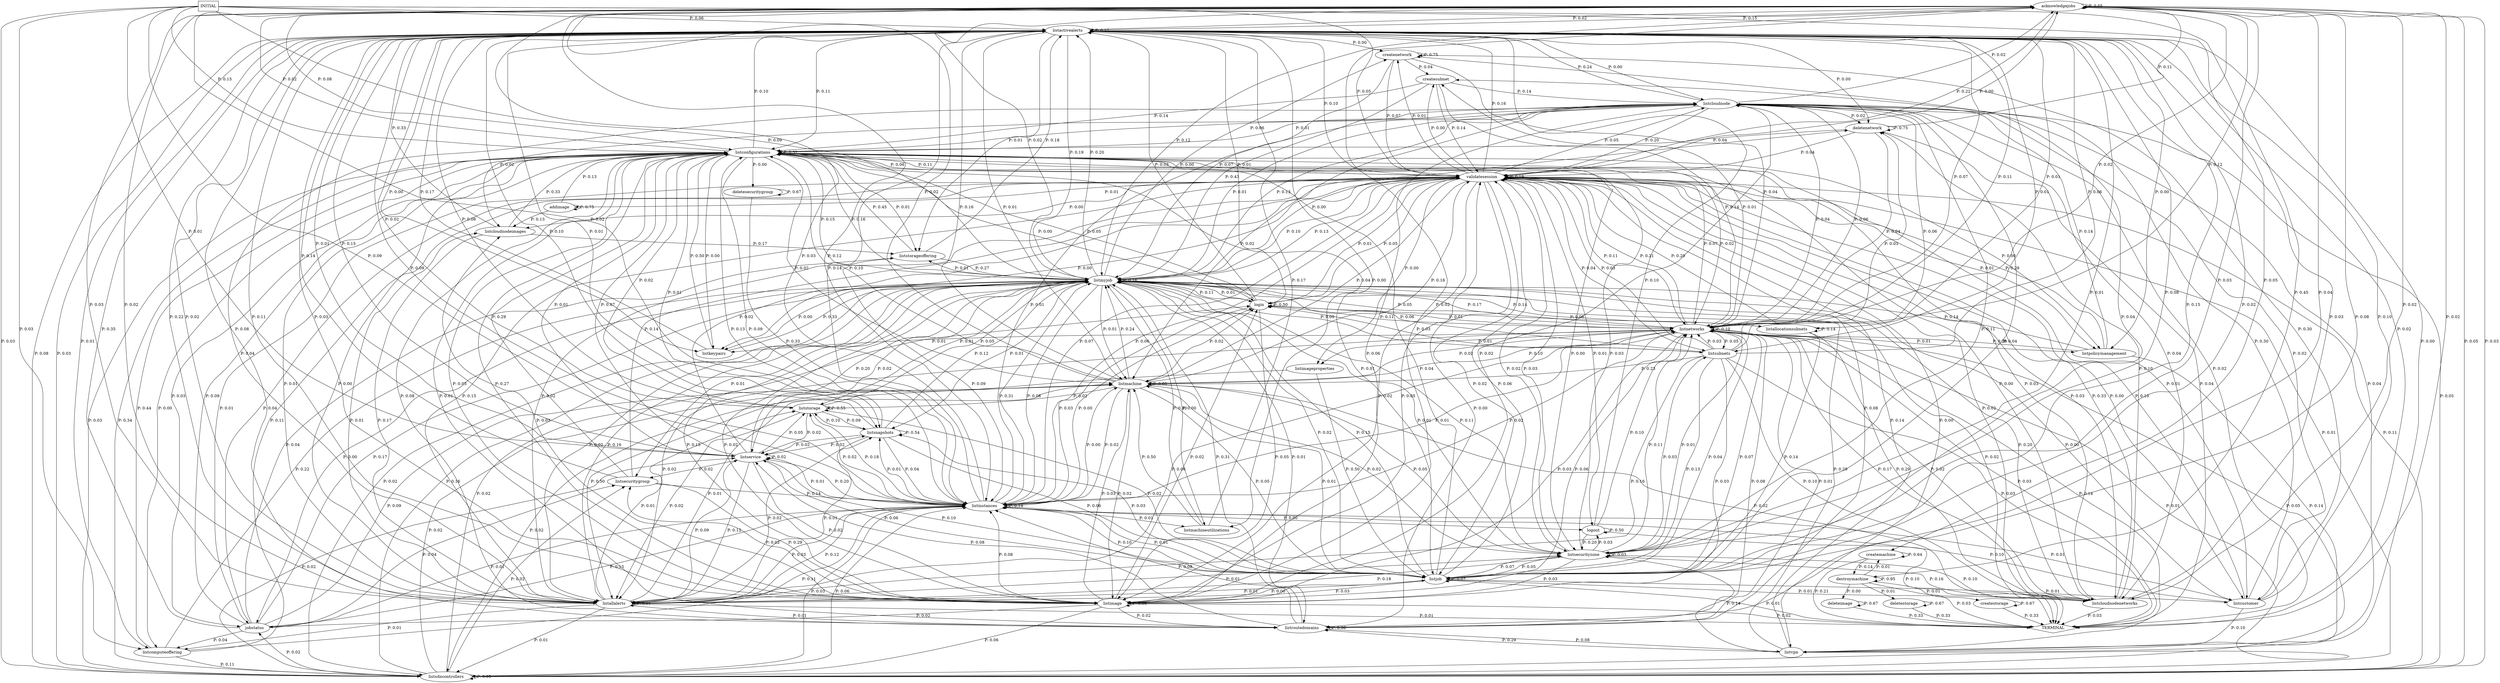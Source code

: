 digraph G {
  0 [label="acknowledgejobs"];
  1 [label="addimage"];
  2 [label="createmachine"];
  3 [label="createnetwork"];
  4 [label="createstorage"];
  5 [label="createsubnet"];
  6 [label="deleteimage"];
  7 [label="deletenetwork"];
  8 [label="deletesecuritygroup"];
  9 [label="deletestorage"];
  10 [label="destroymachine"];
  11 [label="jobstatus"];
  12 [label="listactivealerts"];
  13 [label="listallalerts"];
  14 [label="listallocationsubnets"];
  15 [label="listcloudnode"];
  16 [label="listcloudnodeimages"];
  17 [label="listcloudnodenetworks"];
  18 [label="listcomputeoffering"];
  19 [label="listconfigurations"];
  20 [label="listcustomer"];
  21 [label="listimage"];
  22 [label="listimageproperties"];
  23 [label="listinstances"];
  24 [label="listjob"];
  25 [label="listkeypairs"];
  26 [label="listmachine"];
  27 [label="listmachineutilizations"];
  28 [label="listmyjob"];
  29 [label="listnetworks"];
  30 [label="listpolicymanagement"];
  31 [label="listroutedomains"];
  32 [label="listsdncontrollers"];
  33 [label="listsecuritygroup"];
  34 [label="listsecurityzone"];
  35 [label="listservice"];
  36 [label="listsnapshots"];
  37 [label="liststorage"];
  38 [label="liststorageoffering"];
  39 [label="listsubnets"];
  40 [label="listvpn"];
  41 [label="login"];
  42 [label="logout"];
  43 [label="validatesession"];
  44 [label="TERMINAL",shape=diamond];
  45 [label="INITIAL",shape=box];
0->0 [label="P: 0.05"];
0->12 [label="P: 0.15"];
0->13 [label="P: 0.02"];
0->17 [label="P: 0.02"];
0->19 [label="P: 0.08"];
0->23 [label="P: 0.12"];
0->28 [label="P: 0.12"];
0->29 [label="P: 0.12"];
0->32 [label="P: 0.05"];
0->34 [label="P: 0.03"];
0->43 [label="P: 0.22"];
0->44 [label="P: 0.02"];
1->1 [label="P: 0.75"];
1->16 [label="P: 0.13"];
1->19 [label="P: 0.13"];
2->2 [label="P: 0.64"];
2->10 [label="P: 0.14"];
2->44 [label="P: 0.21"];
3->3 [label="P: 0.75"];
3->5 [label="P: 0.04"];
3->24 [label="P: 0.04"];
3->28 [label="P: 0.07"];
3->29 [label="P: 0.04"];
3->43 [label="P: 0.07"];
4->4 [label="P: 0.67"];
4->44 [label="P: 0.33"];
5->15 [label="P: 0.14"];
5->19 [label="P: 0.14"];
5->28 [label="P: 0.43"];
5->29 [label="P: 0.14"];
5->43 [label="P: 0.14"];
6->6 [label="P: 0.67"];
6->44 [label="P: 0.33"];
7->0 [label="P: 0.11"];
7->7 [label="P: 0.75"];
7->19 [label="P: 0.04"];
7->29 [label="P: 0.04"];
7->43 [label="P: 0.04"];
7->44 [label="P: 0.04"];
8->8 [label="P: 0.67"];
8->23 [label="P: 0.33"];
9->9 [label="P: 0.67"];
9->44 [label="P: 0.33"];
10->2 [label="P: 0.01"];
10->4 [label="P: 0.01"];
10->6 [label="P: 0.00"];
10->9 [label="P: 0.01"];
10->10 [label="P: 0.95"];
10->44 [label="P: 0.03"];
11->12 [label="P: 0.35"];
11->18 [label="P: 0.04"];
11->19 [label="P: 0.09"];
11->23 [label="P: 0.13"];
11->26 [label="P: 0.09"];
11->28 [label="P: 0.17"];
11->33 [label="P: 0.04"];
11->38 [label="P: 0.04"];
11->43 [label="P: 0.04"];
12->0 [label="P: 0.02"];
12->3 [label="P: 0.00"];
12->7 [label="P: 0.00"];
12->12 [label="P: 0.17"];
12->13 [label="P: 0.02"];
12->14 [label="P: 0.01"];
12->15 [label="P: 0.00"];
12->18 [label="P: 0.01"];
12->19 [label="P: 0.11"];
12->21 [label="P: 0.03"];
12->23 [label="P: 0.09"];
12->24 [label="P: 0.02"];
12->25 [label="P: 0.00"];
12->26 [label="P: 0.01"];
12->27 [label="P: 0.00"];
12->28 [label="P: 0.19"];
12->29 [label="P: 0.07"];
12->30 [label="P: 0.00"];
12->32 [label="P: 0.03"];
12->34 [label="P: 0.01"];
12->35 [label="P: 0.01"];
12->36 [label="P: 0.01"];
12->37 [label="P: 0.02"];
12->38 [label="P: 0.01"];
12->39 [label="P: 0.01"];
12->40 [label="P: 0.00"];
12->41 [label="P: 0.01"];
12->43 [label="P: 0.10"];
12->44 [label="P: 0.02"];
13->0 [label="P: 0.03"];
13->12 [label="P: 0.22"];
13->13 [label="P: 0.01"];
13->16 [label="P: 0.01"];
13->18 [label="P: 0.01"];
13->19 [label="P: 0.01"];
13->23 [label="P: 0.12"];
13->24 [label="P: 0.01"];
13->26 [label="P: 0.01"];
13->28 [label="P: 0.16"];
13->29 [label="P: 0.06"];
13->31 [label="P: 0.01"];
13->32 [label="P: 0.01"];
13->34 [label="P: 0.01"];
13->35 [label="P: 0.09"];
13->36 [label="P: 0.01"];
13->37 [label="P: 0.01"];
13->43 [label="P: 0.15"];
13->44 [label="P: 0.01"];
14->14 [label="P: 0.14"];
14->17 [label="P: 0.29"];
14->24 [label="P: 0.14"];
14->28 [label="P: 0.14"];
14->43 [label="P: 0.29"];
15->0 [label="P: 0.02"];
15->7 [label="P: 0.02"];
15->12 [label="P: 0.24"];
15->13 [label="P: 0.04"];
15->16 [label="P: 0.02"];
15->17 [label="P: 0.04"];
15->19 [label="P: 0.06"];
15->20 [label="P: 0.02"];
15->21 [label="P: 0.06"];
15->24 [label="P: 0.04"];
15->26 [label="P: 0.02"];
15->28 [label="P: 0.13"];
15->29 [label="P: 0.06"];
15->40 [label="P: 0.04"];
15->43 [label="P: 0.20"];
15->44 [label="P: 0.02"];
16->12 [label="P: 0.33"];
16->13 [label="P: 0.17"];
16->19 [label="P: 0.33"];
16->38 [label="P: 0.17"];
17->7 [label="P: 0.10"];
17->12 [label="P: 0.03"];
17->19 [label="P: 0.03"];
17->28 [label="P: 0.20"];
17->29 [label="P: 0.17"];
17->34 [label="P: 0.10"];
17->43 [label="P: 0.33"];
17->44 [label="P: 0.03"];
18->19 [label="P: 0.44"];
18->23 [label="P: 0.11"];
18->28 [label="P: 0.22"];
18->32 [label="P: 0.11"];
18->43 [label="P: 0.11"];
19->0 [label="P: 0.02"];
19->8 [label="P: 0.00"];
19->11 [label="P: 0.03"];
19->12 [label="P: 0.10"];
19->13 [label="P: 0.00"];
19->15 [label="P: 0.01"];
19->17 [label="P: 0.00"];
19->18 [label="P: 0.00"];
19->19 [label="P: 0.32"];
19->20 [label="P: 0.01"];
19->21 [label="P: 0.03"];
19->23 [label="P: 0.09"];
19->24 [label="P: 0.01"];
19->25 [label="P: 0.00"];
19->26 [label="P: 0.02"];
19->28 [label="P: 0.16"];
19->29 [label="P: 0.02"];
19->30 [label="P: 0.00"];
19->31 [label="P: 0.01"];
19->32 [label="P: 0.03"];
19->34 [label="P: 0.00"];
19->35 [label="P: 0.01"];
19->36 [label="P: 0.01"];
19->38 [label="P: 0.01"];
19->41 [label="P: 0.00"];
19->43 [label="P: 0.11"];
20->3 [label="P: 0.30"];
20->5 [label="P: 0.30"];
20->12 [label="P: 0.10"];
20->23 [label="P: 0.10"];
20->40 [label="P: 0.10"];
20->43 [label="P: 0.10"];
21->0 [label="P: 0.02"];
21->11 [label="P: 0.02"];
21->12 [label="P: 0.11"];
21->15 [label="P: 0.02"];
21->16 [label="P: 0.03"];
21->19 [label="P: 0.27"];
21->21 [label="P: 0.06"];
21->23 [label="P: 0.08"];
21->26 [label="P: 0.03"];
21->28 [label="P: 0.15"];
21->29 [label="P: 0.06"];
21->31 [label="P: 0.02"];
21->32 [label="P: 0.06"];
21->33 [label="P: 0.02"];
21->41 [label="P: 0.02"];
21->43 [label="P: 0.05"];
21->44 [label="P: 0.02"];
22->13 [label="P: 0.50"];
22->24 [label="P: 0.50"];
23->0 [label="P: 0.03"];
23->11 [label="P: 0.01"];
23->12 [label="P: 0.14"];
23->13 [label="P: 0.03"];
23->15 [label="P: 0.01"];
23->19 [label="P: 0.13"];
23->20 [label="P: 0.01"];
23->23 [label="P: 0.14"];
23->24 [label="P: 0.01"];
23->26 [label="P: 0.00"];
23->27 [label="P: 0.01"];
23->28 [label="P: 0.31"];
23->29 [label="P: 0.02"];
23->32 [label="P: 0.03"];
23->35 [label="P: 0.01"];
23->36 [label="P: 0.01"];
23->37 [label="P: 0.02"];
23->41 [label="P: 0.00"];
23->42 [label="P: 0.00"];
23->43 [label="P: 0.06"];
24->0 [label="P: 0.04"];
24->12 [label="P: 0.15"];
24->13 [label="P: 0.06"];
24->17 [label="P: 0.01"];
24->19 [label="P: 0.04"];
24->20 [label="P: 0.01"];
24->21 [label="P: 0.03"];
24->23 [label="P: 0.10"];
24->24 [label="P: 0.07"];
24->26 [label="P: 0.01"];
24->28 [label="P: 0.15"];
24->29 [label="P: 0.07"];
24->34 [label="P: 0.07"];
24->35 [label="P: 0.06"];
24->36 [label="P: 0.03"];
24->43 [label="P: 0.06"];
24->44 [label="P: 0.01"];
25->12 [label="P: 0.17"];
25->19 [label="P: 0.50"];
25->28 [label="P: 0.33"];
26->0 [label="P: 0.02"];
26->12 [label="P: 0.16"];
26->19 [label="P: 0.10"];
26->21 [label="P: 0.02"];
26->23 [label="P: 0.02"];
26->24 [label="P: 0.05"];
26->26 [label="P: 0.05"];
26->28 [label="P: 0.24"];
26->29 [label="P: 0.10"];
26->32 [label="P: 0.02"];
26->34 [label="P: 0.02"];
26->37 [label="P: 0.02"];
26->41 [label="P: 0.02"];
26->43 [label="P: 0.16"];
26->44 [label="P: 0.02"];
27->12 [label="P: 0.17"];
27->26 [label="P: 0.50"];
27->28 [label="P: 0.33"];
28->0 [label="P: 0.02"];
28->3 [label="P: 0.00"];
28->7 [label="P: 0.00"];
28->11 [label="P: 0.00"];
28->12 [label="P: 0.20"];
28->13 [label="P: 0.02"];
28->15 [label="P: 0.01"];
28->19 [label="P: 0.15"];
28->20 [label="P: 0.00"];
28->21 [label="P: 0.02"];
28->23 [label="P: 0.08"];
28->24 [label="P: 0.02"];
28->25 [label="P: 0.00"];
28->26 [label="P: 0.01"];
28->27 [label="P: 0.00"];
28->28 [label="P: 0.16"];
28->29 [label="P: 0.05"];
28->31 [label="P: 0.01"];
28->32 [label="P: 0.02"];
28->33 [label="P: 0.01"];
28->34 [label="P: 0.01"];
28->35 [label="P: 0.02"];
28->36 [label="P: 0.01"];
28->37 [label="P: 0.01"];
28->38 [label="P: 0.01"];
28->39 [label="P: 0.00"];
28->41 [label="P: 0.01"];
28->43 [label="P: 0.13"];
28->44 [label="P: 0.02"];
29->0 [label="P: 0.02"];
29->5 [label="P: 0.01"];
29->12 [label="P: 0.11"];
29->13 [label="P: 0.02"];
29->15 [label="P: 0.04"];
29->17 [label="P: 0.02"];
29->19 [label="P: 0.07"];
29->21 [label="P: 0.03"];
29->22 [label="P: 0.01"];
29->23 [label="P: 0.01"];
29->24 [label="P: 0.04"];
29->25 [label="P: 0.01"];
29->26 [label="P: 0.02"];
29->28 [label="P: 0.17"];
29->29 [label="P: 0.10"];
29->30 [label="P: 0.01"];
29->31 [label="P: 0.01"];
29->32 [label="P: 0.01"];
29->34 [label="P: 0.01"];
29->39 [label="P: 0.05"];
29->41 [label="P: 0.01"];
29->43 [label="P: 0.21"];
29->44 [label="P: 0.03"];
30->15 [label="P: 0.14"];
30->28 [label="P: 0.14"];
30->29 [label="P: 0.29"];
30->40 [label="P: 0.14"];
30->43 [label="P: 0.29"];
31->0 [label="P: 0.08"];
31->12 [label="P: 0.08"];
31->19 [label="P: 0.08"];
31->23 [label="P: 0.08"];
31->28 [label="P: 0.31"];
31->29 [label="P: 0.08"];
31->31 [label="P: 0.08"];
31->35 [label="P: 0.08"];
31->40 [label="P: 0.08"];
31->43 [label="P: 0.08"];
32->0 [label="P: 0.03"];
32->11 [label="P: 0.02"];
32->12 [label="P: 0.08"];
32->15 [label="P: 0.05"];
32->19 [label="P: 0.34"];
32->23 [label="P: 0.06"];
32->26 [label="P: 0.02"];
32->28 [label="P: 0.16"];
32->29 [label="P: 0.05"];
32->32 [label="P: 0.05"];
32->33 [label="P: 0.02"];
32->35 [label="P: 0.02"];
32->41 [label="P: 0.02"];
32->43 [label="P: 0.11"];
33->12 [label="P: 0.14"];
33->19 [label="P: 0.29"];
33->21 [label="P: 0.29"];
33->23 [label="P: 0.14"];
33->43 [label="P: 0.14"];
34->12 [label="P: 0.08"];
34->13 [label="P: 0.18"];
34->15 [label="P: 0.11"];
34->17 [label="P: 0.16"];
34->19 [label="P: 0.03"];
34->21 [label="P: 0.03"];
34->24 [label="P: 0.05"];
34->26 [label="P: 0.05"];
34->28 [label="P: 0.11"];
34->29 [label="P: 0.11"];
34->34 [label="P: 0.03"];
34->39 [label="P: 0.03"];
34->42 [label="P: 0.03"];
34->43 [label="P: 0.03"];
35->12 [label="P: 0.15"];
35->13 [label="P: 0.12"];
35->19 [label="P: 0.07"];
35->21 [label="P: 0.02"];
35->23 [label="P: 0.20"];
35->24 [label="P: 0.10"];
35->28 [label="P: 0.20"];
35->33 [label="P: 0.02"];
35->35 [label="P: 0.02"];
35->36 [label="P: 0.02"];
35->37 [label="P: 0.05"];
35->43 [label="P: 0.02"];
36->0 [label="P: 0.02"];
36->12 [label="P: 0.10"];
36->13 [label="P: 0.02"];
36->23 [label="P: 0.04"];
36->24 [label="P: 0.06"];
36->28 [label="P: 0.12"];
36->35 [label="P: 0.02"];
36->36 [label="P: 0.54"];
36->37 [label="P: 0.10"];
37->12 [label="P: 0.08"];
37->13 [label="P: 0.02"];
37->19 [label="P: 0.02"];
37->23 [label="P: 0.18"];
37->24 [label="P: 0.02"];
37->28 [label="P: 0.05"];
37->35 [label="P: 0.02"];
37->36 [label="P: 0.09"];
37->37 [label="P: 0.55"];
38->12 [label="P: 0.18"];
38->19 [label="P: 0.45"];
38->23 [label="P: 0.09"];
38->28 [label="P: 0.27"];
39->7 [label="P: 0.03"];
39->12 [label="P: 0.06"];
39->13 [label="P: 0.16"];
39->15 [label="P: 0.06"];
39->17 [label="P: 0.10"];
39->21 [label="P: 0.03"];
39->24 [label="P: 0.13"];
39->26 [label="P: 0.23"];
39->28 [label="P: 0.06"];
39->29 [label="P: 0.03"];
39->41 [label="P: 0.03"];
39->43 [label="P: 0.03"];
39->44 [label="P: 0.03"];
40->28 [label="P: 0.29"];
40->29 [label="P: 0.14"];
40->31 [label="P: 0.29"];
40->34 [label="P: 0.14"];
40->43 [label="P: 0.14"];
41->12 [label="P: 0.03"];
41->14 [label="P: 0.08"];
41->19 [label="P: 0.05"];
41->21 [label="P: 0.05"];
41->23 [label="P: 0.03"];
41->28 [label="P: 0.11"];
41->29 [label="P: 0.11"];
41->41 [label="P: 0.50"];
41->43 [label="P: 0.05"];
42->12 [label="P: 0.10"];
42->29 [label="P: 0.10"];
42->34 [label="P: 0.20"];
42->42 [label="P: 0.50"];
42->44 [label="P: 0.10"];
43->0 [label="P: 0.00"];
43->1 [label="P: 0.01"];
43->3 [label="P: 0.01"];
43->5 [label="P: 0.00"];
43->11 [label="P: 0.01"];
43->12 [label="P: 0.16"];
43->13 [label="P: 0.02"];
43->15 [label="P: 0.05"];
43->16 [label="P: 0.00"];
43->17 [label="P: 0.03"];
43->19 [label="P: 0.06"];
43->20 [label="P: 0.00"];
43->21 [label="P: 0.02"];
43->22 [label="P: 0.00"];
43->23 [label="P: 0.07"];
43->24 [label="P: 0.02"];
43->25 [label="P: 0.00"];
43->26 [label="P: 0.04"];
43->28 [label="P: 0.10"];
43->29 [label="P: 0.11"];
43->30 [label="P: 0.01"];
43->31 [label="P: 0.00"];
43->32 [label="P: 0.01"];
43->34 [label="P: 0.02"];
43->39 [label="P: 0.04"];
43->40 [label="P: 0.00"];
43->41 [label="P: 0.01"];
43->42 [label="P: 0.01"];
43->43 [label="P: 0.19"];
43->44 [label="P: 0.02"];
45->2 [label="P: 0.05"];
45->10 [label="P: 0.45"];
45->12 [label="P: 0.06"];
45->18 [label="P: 0.03"];
45->19 [label="P: 0.15"];
45->23 [label="P: 0.09"];
45->28 [label="P: 0.09"];
45->32 [label="P: 0.03"];
45->35 [label="P: 0.01"];
45->43 [label="P: 0.05"];
}
